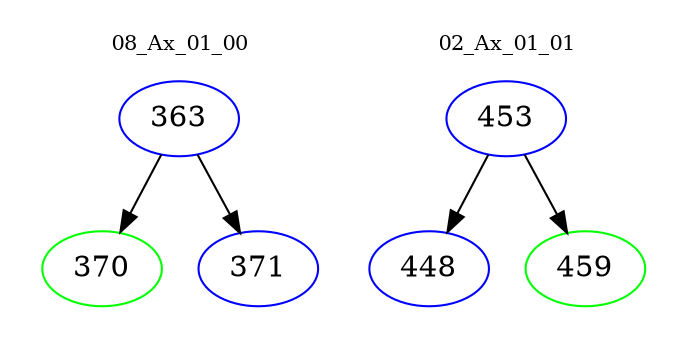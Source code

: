 digraph{
subgraph cluster_0 {
color = white
label = "08_Ax_01_00";
fontsize=10;
T0_363 [label="363", color="blue"]
T0_363 -> T0_370 [color="black"]
T0_370 [label="370", color="green"]
T0_363 -> T0_371 [color="black"]
T0_371 [label="371", color="blue"]
}
subgraph cluster_1 {
color = white
label = "02_Ax_01_01";
fontsize=10;
T1_453 [label="453", color="blue"]
T1_453 -> T1_448 [color="black"]
T1_448 [label="448", color="blue"]
T1_453 -> T1_459 [color="black"]
T1_459 [label="459", color="green"]
}
}
